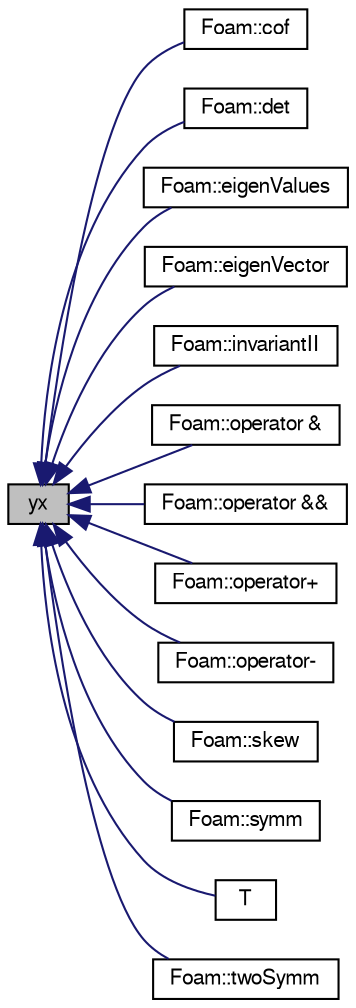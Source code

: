 digraph "yx"
{
  bgcolor="transparent";
  edge [fontname="FreeSans",fontsize="10",labelfontname="FreeSans",labelfontsize="10"];
  node [fontname="FreeSans",fontsize="10",shape=record];
  rankdir="LR";
  Node54 [label="yx",height=0.2,width=0.4,color="black", fillcolor="grey75", style="filled", fontcolor="black"];
  Node54 -> Node55 [dir="back",color="midnightblue",fontsize="10",style="solid",fontname="FreeSans"];
  Node55 [label="Foam::cof",height=0.2,width=0.4,color="black",URL="$a21124.html#aa7e59d18bd5fd20a5b77e7cd6b071f4e",tooltip="Return the cofactor tensor of a tensor. "];
  Node54 -> Node56 [dir="back",color="midnightblue",fontsize="10",style="solid",fontname="FreeSans"];
  Node56 [label="Foam::det",height=0.2,width=0.4,color="black",URL="$a21124.html#ab0c3ce50691859633a66ba182575ce47",tooltip="Return the determinant of a tensor. "];
  Node54 -> Node57 [dir="back",color="midnightblue",fontsize="10",style="solid",fontname="FreeSans"];
  Node57 [label="Foam::eigenValues",height=0.2,width=0.4,color="black",URL="$a21124.html#aac6d1f9aba52c2abcb02c6902d3fc7b8"];
  Node54 -> Node58 [dir="back",color="midnightblue",fontsize="10",style="solid",fontname="FreeSans"];
  Node58 [label="Foam::eigenVector",height=0.2,width=0.4,color="black",URL="$a21124.html#a89261dd15b36b102373321fd8cc97ea4"];
  Node54 -> Node59 [dir="back",color="midnightblue",fontsize="10",style="solid",fontname="FreeSans"];
  Node59 [label="Foam::invariantII",height=0.2,width=0.4,color="black",URL="$a21124.html#a12278b90ee630ffcc2afeea2720df369",tooltip="Return the 2nd invariant of a tensor. "];
  Node54 -> Node60 [dir="back",color="midnightblue",fontsize="10",style="solid",fontname="FreeSans"];
  Node60 [label="Foam::operator &",height=0.2,width=0.4,color="black",URL="$a21124.html#acdae70ac74aa55b021e8244dc28e1753",tooltip="Inner-product between two tensors. "];
  Node54 -> Node61 [dir="back",color="midnightblue",fontsize="10",style="solid",fontname="FreeSans"];
  Node61 [label="Foam::operator &&",height=0.2,width=0.4,color="black",URL="$a21124.html#abbfbf1fb36e551b050673ff63458dae8",tooltip="Double-dot-product between a spherical tensor and a tensor. "];
  Node54 -> Node62 [dir="back",color="midnightblue",fontsize="10",style="solid",fontname="FreeSans"];
  Node62 [label="Foam::operator+",height=0.2,width=0.4,color="black",URL="$a21124.html#a0dd9b970ddc9d0c8c07ef3f4c4acacdb"];
  Node54 -> Node63 [dir="back",color="midnightblue",fontsize="10",style="solid",fontname="FreeSans"];
  Node63 [label="Foam::operator-",height=0.2,width=0.4,color="black",URL="$a21124.html#a6c5451ca4a2306538a113ccc1fb09a86"];
  Node54 -> Node64 [dir="back",color="midnightblue",fontsize="10",style="solid",fontname="FreeSans"];
  Node64 [label="Foam::skew",height=0.2,width=0.4,color="black",URL="$a21124.html#a08daef9e55e645dfe861e05e7f224f79",tooltip="Return the skew-symmetric part of a tensor. "];
  Node54 -> Node65 [dir="back",color="midnightblue",fontsize="10",style="solid",fontname="FreeSans"];
  Node65 [label="Foam::symm",height=0.2,width=0.4,color="black",URL="$a21124.html#a53c4767e50ef234110633f7477d983ab",tooltip="Return the symmetric part of a tensor. "];
  Node54 -> Node66 [dir="back",color="midnightblue",fontsize="10",style="solid",fontname="FreeSans"];
  Node66 [label="T",height=0.2,width=0.4,color="black",URL="$a28390.html#a08b52569ddb237e134d1975bb035ab87",tooltip="Transpose. "];
  Node54 -> Node67 [dir="back",color="midnightblue",fontsize="10",style="solid",fontname="FreeSans"];
  Node67 [label="Foam::twoSymm",height=0.2,width=0.4,color="black",URL="$a21124.html#a11dc4841fbe5bb4e854b1be655d21919",tooltip="Return the twice the symmetric part of a tensor. "];
}
